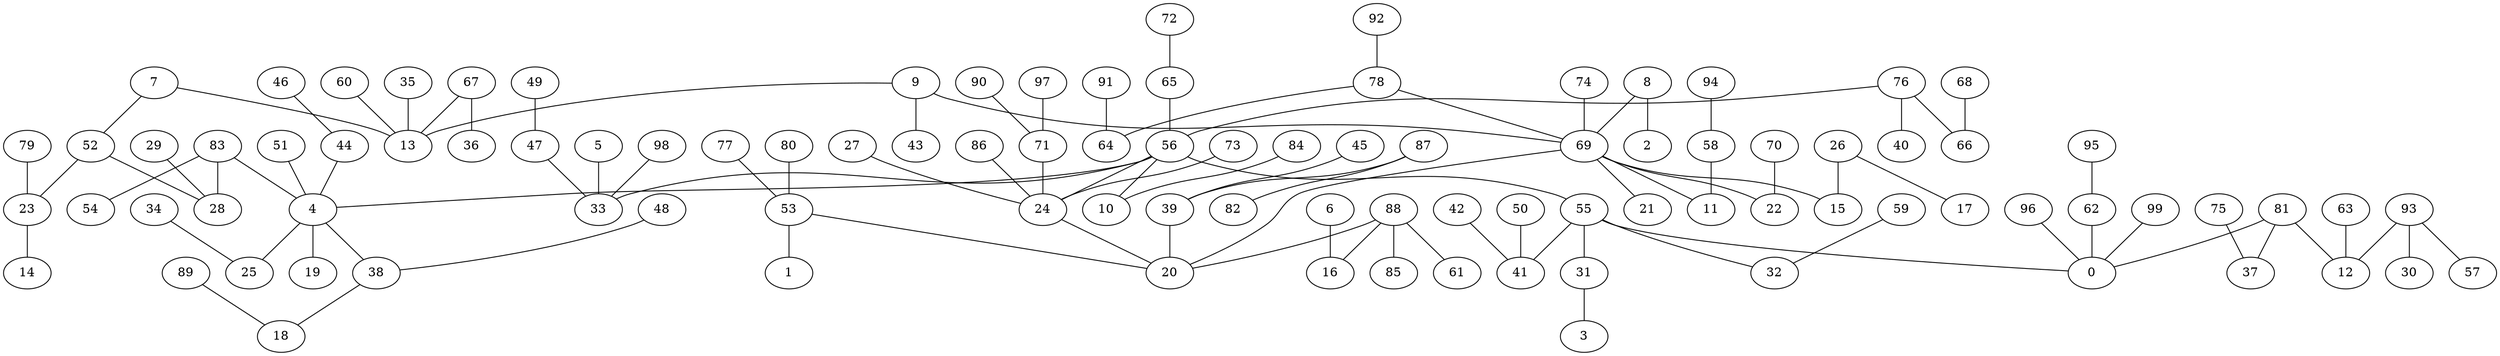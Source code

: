 digraph GG_graph {

subgraph G_graph {
edge [color = black]
"49" -> "47" [dir = none]
"91" -> "64" [dir = none]
"23" -> "14" [dir = none]
"72" -> "65" [dir = none]
"60" -> "13" [dir = none]
"34" -> "25" [dir = none]
"89" -> "18" [dir = none]
"77" -> "53" [dir = none]
"5" -> "33" [dir = none]
"42" -> "41" [dir = none]
"48" -> "38" [dir = none]
"51" -> "4" [dir = none]
"52" -> "23" [dir = none]
"52" -> "28" [dir = none]
"80" -> "53" [dir = none]
"29" -> "28" [dir = none]
"99" -> "0" [dir = none]
"45" -> "39" [dir = none]
"31" -> "3" [dir = none]
"63" -> "12" [dir = none]
"92" -> "78" [dir = none]
"94" -> "58" [dir = none]
"71" -> "24" [dir = none]
"87" -> "82" [dir = none]
"87" -> "39" [dir = none]
"39" -> "20" [dir = none]
"90" -> "71" [dir = none]
"73" -> "24" [dir = none]
"83" -> "54" [dir = none]
"83" -> "28" [dir = none]
"83" -> "4" [dir = none]
"24" -> "20" [dir = none]
"79" -> "23" [dir = none]
"56" -> "10" [dir = none]
"56" -> "4" [dir = none]
"56" -> "55" [dir = none]
"56" -> "33" [dir = none]
"56" -> "24" [dir = none]
"9" -> "43" [dir = none]
"9" -> "13" [dir = none]
"9" -> "69" [dir = none]
"93" -> "30" [dir = none]
"93" -> "57" [dir = none]
"93" -> "12" [dir = none]
"27" -> "24" [dir = none]
"44" -> "4" [dir = none]
"6" -> "16" [dir = none]
"76" -> "40" [dir = none]
"76" -> "66" [dir = none]
"76" -> "56" [dir = none]
"86" -> "24" [dir = none]
"58" -> "11" [dir = none]
"84" -> "10" [dir = none]
"78" -> "64" [dir = none]
"78" -> "69" [dir = none]
"62" -> "0" [dir = none]
"55" -> "31" [dir = none]
"55" -> "41" [dir = none]
"55" -> "32" [dir = none]
"55" -> "0" [dir = none]
"97" -> "71" [dir = none]
"4" -> "19" [dir = none]
"4" -> "25" [dir = none]
"4" -> "38" [dir = none]
"88" -> "85" [dir = none]
"88" -> "16" [dir = none]
"88" -> "61" [dir = none]
"88" -> "20" [dir = none]
"38" -> "18" [dir = none]
"53" -> "1" [dir = none]
"53" -> "20" [dir = none]
"7" -> "13" [dir = none]
"65" -> "56" [dir = none]
"98" -> "33" [dir = none]
"74" -> "69" [dir = none]
"59" -> "32" [dir = none]
"67" -> "36" [dir = none]
"67" -> "13" [dir = none]
"50" -> "41" [dir = none]
"8" -> "2" [dir = none]
"8" -> "69" [dir = none]
"35" -> "13" [dir = none]
"69" -> "15" [dir = none]
"69" -> "21" [dir = none]
"69" -> "11" [dir = none]
"69" -> "22" [dir = none]
"69" -> "20" [dir = none]
"81" -> "37" [dir = none]
"81" -> "12" [dir = none]
"81" -> "0" [dir = none]
"95" -> "62" [dir = none]
"70" -> "22" [dir = none]
"26" -> "17" [dir = none]
"26" -> "15" [dir = none]
"47" -> "33" [dir = none]
"96" -> "0" [dir = none]
"46" -> "44" [dir = none]
"75" -> "37" [dir = none]
"68" -> "66" [dir = none]
"7" -> "52" [dir = none]
}

}
